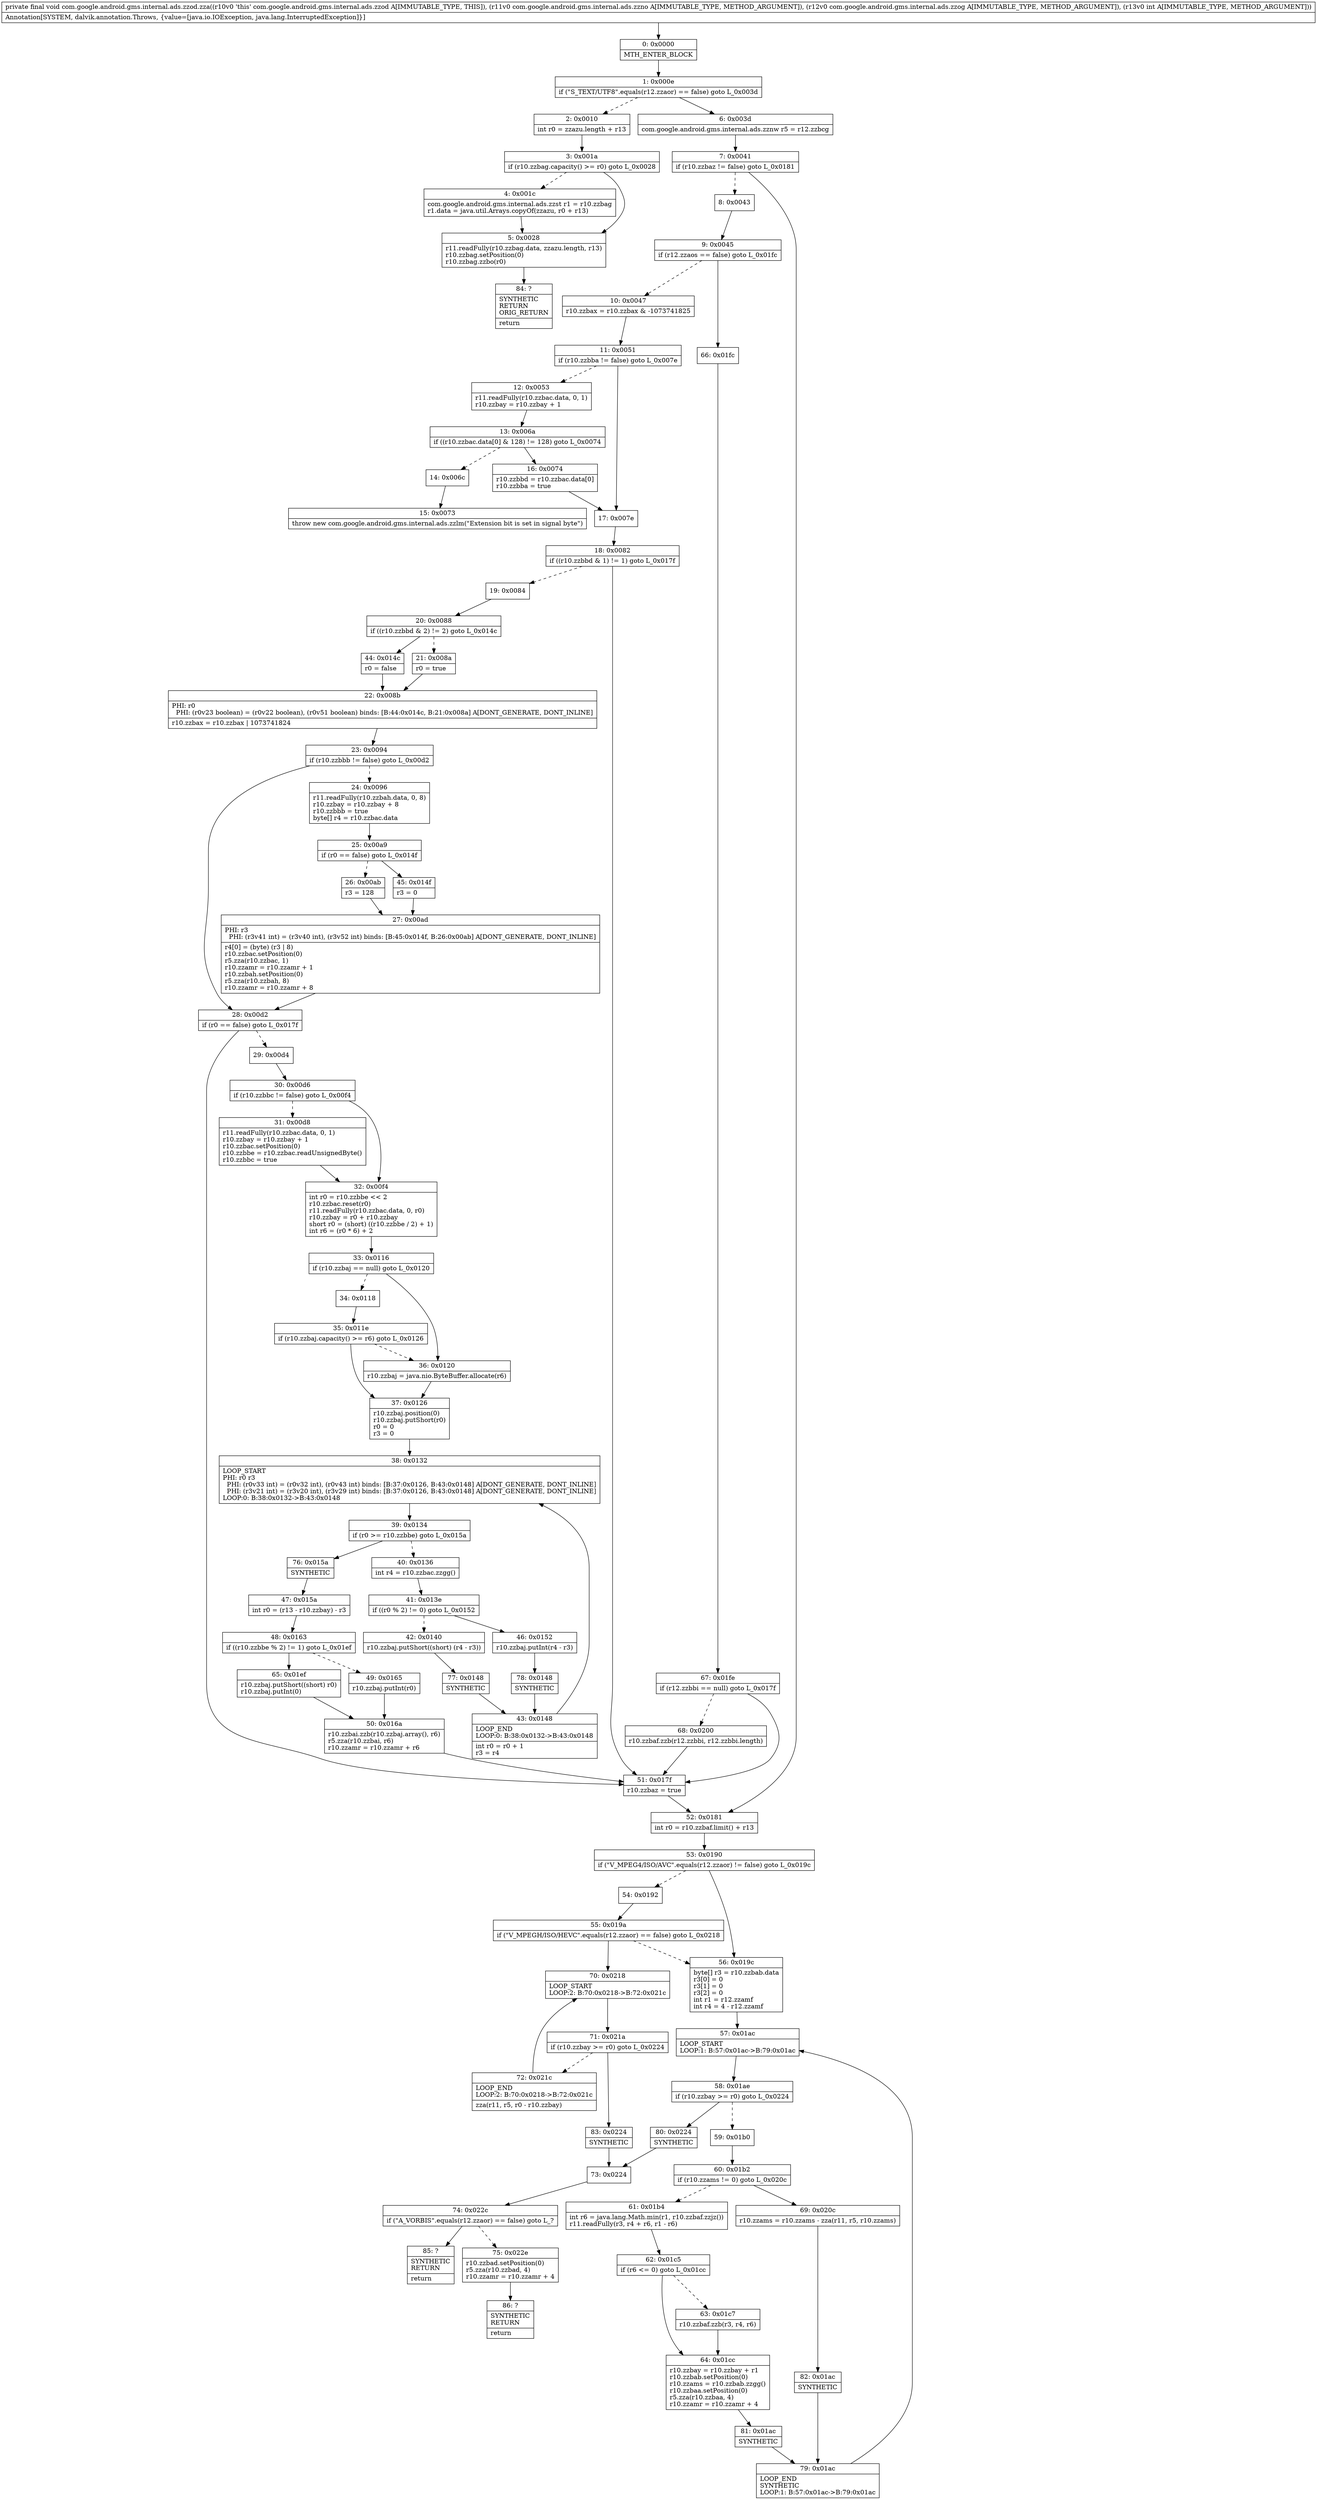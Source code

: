 digraph "CFG forcom.google.android.gms.internal.ads.zzod.zza(Lcom\/google\/android\/gms\/internal\/ads\/zzno;Lcom\/google\/android\/gms\/internal\/ads\/zzog;I)V" {
Node_0 [shape=record,label="{0\:\ 0x0000|MTH_ENTER_BLOCK\l}"];
Node_1 [shape=record,label="{1\:\ 0x000e|if (\"S_TEXT\/UTF8\".equals(r12.zzaor) == false) goto L_0x003d\l}"];
Node_2 [shape=record,label="{2\:\ 0x0010|int r0 = zzazu.length + r13\l}"];
Node_3 [shape=record,label="{3\:\ 0x001a|if (r10.zzbag.capacity() \>= r0) goto L_0x0028\l}"];
Node_4 [shape=record,label="{4\:\ 0x001c|com.google.android.gms.internal.ads.zzst r1 = r10.zzbag\lr1.data = java.util.Arrays.copyOf(zzazu, r0 + r13)\l}"];
Node_5 [shape=record,label="{5\:\ 0x0028|r11.readFully(r10.zzbag.data, zzazu.length, r13)\lr10.zzbag.setPosition(0)\lr10.zzbag.zzbo(r0)\l}"];
Node_6 [shape=record,label="{6\:\ 0x003d|com.google.android.gms.internal.ads.zznw r5 = r12.zzbcg\l}"];
Node_7 [shape=record,label="{7\:\ 0x0041|if (r10.zzbaz != false) goto L_0x0181\l}"];
Node_8 [shape=record,label="{8\:\ 0x0043}"];
Node_9 [shape=record,label="{9\:\ 0x0045|if (r12.zzaos == false) goto L_0x01fc\l}"];
Node_10 [shape=record,label="{10\:\ 0x0047|r10.zzbax = r10.zzbax & \-1073741825\l}"];
Node_11 [shape=record,label="{11\:\ 0x0051|if (r10.zzbba != false) goto L_0x007e\l}"];
Node_12 [shape=record,label="{12\:\ 0x0053|r11.readFully(r10.zzbac.data, 0, 1)\lr10.zzbay = r10.zzbay + 1\l}"];
Node_13 [shape=record,label="{13\:\ 0x006a|if ((r10.zzbac.data[0] & 128) != 128) goto L_0x0074\l}"];
Node_14 [shape=record,label="{14\:\ 0x006c}"];
Node_15 [shape=record,label="{15\:\ 0x0073|throw new com.google.android.gms.internal.ads.zzlm(\"Extension bit is set in signal byte\")\l}"];
Node_16 [shape=record,label="{16\:\ 0x0074|r10.zzbbd = r10.zzbac.data[0]\lr10.zzbba = true\l}"];
Node_17 [shape=record,label="{17\:\ 0x007e}"];
Node_18 [shape=record,label="{18\:\ 0x0082|if ((r10.zzbbd & 1) != 1) goto L_0x017f\l}"];
Node_19 [shape=record,label="{19\:\ 0x0084}"];
Node_20 [shape=record,label="{20\:\ 0x0088|if ((r10.zzbbd & 2) != 2) goto L_0x014c\l}"];
Node_21 [shape=record,label="{21\:\ 0x008a|r0 = true\l}"];
Node_22 [shape=record,label="{22\:\ 0x008b|PHI: r0 \l  PHI: (r0v23 boolean) = (r0v22 boolean), (r0v51 boolean) binds: [B:44:0x014c, B:21:0x008a] A[DONT_GENERATE, DONT_INLINE]\l|r10.zzbax = r10.zzbax \| 1073741824\l}"];
Node_23 [shape=record,label="{23\:\ 0x0094|if (r10.zzbbb != false) goto L_0x00d2\l}"];
Node_24 [shape=record,label="{24\:\ 0x0096|r11.readFully(r10.zzbah.data, 0, 8)\lr10.zzbay = r10.zzbay + 8\lr10.zzbbb = true\lbyte[] r4 = r10.zzbac.data\l}"];
Node_25 [shape=record,label="{25\:\ 0x00a9|if (r0 == false) goto L_0x014f\l}"];
Node_26 [shape=record,label="{26\:\ 0x00ab|r3 = 128\l}"];
Node_27 [shape=record,label="{27\:\ 0x00ad|PHI: r3 \l  PHI: (r3v41 int) = (r3v40 int), (r3v52 int) binds: [B:45:0x014f, B:26:0x00ab] A[DONT_GENERATE, DONT_INLINE]\l|r4[0] = (byte) (r3 \| 8)\lr10.zzbac.setPosition(0)\lr5.zza(r10.zzbac, 1)\lr10.zzamr = r10.zzamr + 1\lr10.zzbah.setPosition(0)\lr5.zza(r10.zzbah, 8)\lr10.zzamr = r10.zzamr + 8\l}"];
Node_28 [shape=record,label="{28\:\ 0x00d2|if (r0 == false) goto L_0x017f\l}"];
Node_29 [shape=record,label="{29\:\ 0x00d4}"];
Node_30 [shape=record,label="{30\:\ 0x00d6|if (r10.zzbbc != false) goto L_0x00f4\l}"];
Node_31 [shape=record,label="{31\:\ 0x00d8|r11.readFully(r10.zzbac.data, 0, 1)\lr10.zzbay = r10.zzbay + 1\lr10.zzbac.setPosition(0)\lr10.zzbbe = r10.zzbac.readUnsignedByte()\lr10.zzbbc = true\l}"];
Node_32 [shape=record,label="{32\:\ 0x00f4|int r0 = r10.zzbbe \<\< 2\lr10.zzbac.reset(r0)\lr11.readFully(r10.zzbac.data, 0, r0)\lr10.zzbay = r0 + r10.zzbay\lshort r0 = (short) ((r10.zzbbe \/ 2) + 1)\lint r6 = (r0 * 6) + 2\l}"];
Node_33 [shape=record,label="{33\:\ 0x0116|if (r10.zzbaj == null) goto L_0x0120\l}"];
Node_34 [shape=record,label="{34\:\ 0x0118}"];
Node_35 [shape=record,label="{35\:\ 0x011e|if (r10.zzbaj.capacity() \>= r6) goto L_0x0126\l}"];
Node_36 [shape=record,label="{36\:\ 0x0120|r10.zzbaj = java.nio.ByteBuffer.allocate(r6)\l}"];
Node_37 [shape=record,label="{37\:\ 0x0126|r10.zzbaj.position(0)\lr10.zzbaj.putShort(r0)\lr0 = 0\lr3 = 0\l}"];
Node_38 [shape=record,label="{38\:\ 0x0132|LOOP_START\lPHI: r0 r3 \l  PHI: (r0v33 int) = (r0v32 int), (r0v43 int) binds: [B:37:0x0126, B:43:0x0148] A[DONT_GENERATE, DONT_INLINE]\l  PHI: (r3v21 int) = (r3v20 int), (r3v29 int) binds: [B:37:0x0126, B:43:0x0148] A[DONT_GENERATE, DONT_INLINE]\lLOOP:0: B:38:0x0132\-\>B:43:0x0148\l}"];
Node_39 [shape=record,label="{39\:\ 0x0134|if (r0 \>= r10.zzbbe) goto L_0x015a\l}"];
Node_40 [shape=record,label="{40\:\ 0x0136|int r4 = r10.zzbac.zzgg()\l}"];
Node_41 [shape=record,label="{41\:\ 0x013e|if ((r0 % 2) != 0) goto L_0x0152\l}"];
Node_42 [shape=record,label="{42\:\ 0x0140|r10.zzbaj.putShort((short) (r4 \- r3))\l}"];
Node_43 [shape=record,label="{43\:\ 0x0148|LOOP_END\lLOOP:0: B:38:0x0132\-\>B:43:0x0148\l|int r0 = r0 + 1\lr3 = r4\l}"];
Node_44 [shape=record,label="{44\:\ 0x014c|r0 = false\l}"];
Node_45 [shape=record,label="{45\:\ 0x014f|r3 = 0\l}"];
Node_46 [shape=record,label="{46\:\ 0x0152|r10.zzbaj.putInt(r4 \- r3)\l}"];
Node_47 [shape=record,label="{47\:\ 0x015a|int r0 = (r13 \- r10.zzbay) \- r3\l}"];
Node_48 [shape=record,label="{48\:\ 0x0163|if ((r10.zzbbe % 2) != 1) goto L_0x01ef\l}"];
Node_49 [shape=record,label="{49\:\ 0x0165|r10.zzbaj.putInt(r0)\l}"];
Node_50 [shape=record,label="{50\:\ 0x016a|r10.zzbai.zzb(r10.zzbaj.array(), r6)\lr5.zza(r10.zzbai, r6)\lr10.zzamr = r10.zzamr + r6\l}"];
Node_51 [shape=record,label="{51\:\ 0x017f|r10.zzbaz = true\l}"];
Node_52 [shape=record,label="{52\:\ 0x0181|int r0 = r10.zzbaf.limit() + r13\l}"];
Node_53 [shape=record,label="{53\:\ 0x0190|if (\"V_MPEG4\/ISO\/AVC\".equals(r12.zzaor) != false) goto L_0x019c\l}"];
Node_54 [shape=record,label="{54\:\ 0x0192}"];
Node_55 [shape=record,label="{55\:\ 0x019a|if (\"V_MPEGH\/ISO\/HEVC\".equals(r12.zzaor) == false) goto L_0x0218\l}"];
Node_56 [shape=record,label="{56\:\ 0x019c|byte[] r3 = r10.zzbab.data\lr3[0] = 0\lr3[1] = 0\lr3[2] = 0\lint r1 = r12.zzamf\lint r4 = 4 \- r12.zzamf\l}"];
Node_57 [shape=record,label="{57\:\ 0x01ac|LOOP_START\lLOOP:1: B:57:0x01ac\-\>B:79:0x01ac\l}"];
Node_58 [shape=record,label="{58\:\ 0x01ae|if (r10.zzbay \>= r0) goto L_0x0224\l}"];
Node_59 [shape=record,label="{59\:\ 0x01b0}"];
Node_60 [shape=record,label="{60\:\ 0x01b2|if (r10.zzams != 0) goto L_0x020c\l}"];
Node_61 [shape=record,label="{61\:\ 0x01b4|int r6 = java.lang.Math.min(r1, r10.zzbaf.zzjz())\lr11.readFully(r3, r4 + r6, r1 \- r6)\l}"];
Node_62 [shape=record,label="{62\:\ 0x01c5|if (r6 \<= 0) goto L_0x01cc\l}"];
Node_63 [shape=record,label="{63\:\ 0x01c7|r10.zzbaf.zzb(r3, r4, r6)\l}"];
Node_64 [shape=record,label="{64\:\ 0x01cc|r10.zzbay = r10.zzbay + r1\lr10.zzbab.setPosition(0)\lr10.zzams = r10.zzbab.zzgg()\lr10.zzbaa.setPosition(0)\lr5.zza(r10.zzbaa, 4)\lr10.zzamr = r10.zzamr + 4\l}"];
Node_65 [shape=record,label="{65\:\ 0x01ef|r10.zzbaj.putShort((short) r0)\lr10.zzbaj.putInt(0)\l}"];
Node_66 [shape=record,label="{66\:\ 0x01fc}"];
Node_67 [shape=record,label="{67\:\ 0x01fe|if (r12.zzbbi == null) goto L_0x017f\l}"];
Node_68 [shape=record,label="{68\:\ 0x0200|r10.zzbaf.zzb(r12.zzbbi, r12.zzbbi.length)\l}"];
Node_69 [shape=record,label="{69\:\ 0x020c|r10.zzams = r10.zzams \- zza(r11, r5, r10.zzams)\l}"];
Node_70 [shape=record,label="{70\:\ 0x0218|LOOP_START\lLOOP:2: B:70:0x0218\-\>B:72:0x021c\l}"];
Node_71 [shape=record,label="{71\:\ 0x021a|if (r10.zzbay \>= r0) goto L_0x0224\l}"];
Node_72 [shape=record,label="{72\:\ 0x021c|LOOP_END\lLOOP:2: B:70:0x0218\-\>B:72:0x021c\l|zza(r11, r5, r0 \- r10.zzbay)\l}"];
Node_73 [shape=record,label="{73\:\ 0x0224}"];
Node_74 [shape=record,label="{74\:\ 0x022c|if (\"A_VORBIS\".equals(r12.zzaor) == false) goto L_?\l}"];
Node_75 [shape=record,label="{75\:\ 0x022e|r10.zzbad.setPosition(0)\lr5.zza(r10.zzbad, 4)\lr10.zzamr = r10.zzamr + 4\l}"];
Node_76 [shape=record,label="{76\:\ 0x015a|SYNTHETIC\l}"];
Node_77 [shape=record,label="{77\:\ 0x0148|SYNTHETIC\l}"];
Node_78 [shape=record,label="{78\:\ 0x0148|SYNTHETIC\l}"];
Node_79 [shape=record,label="{79\:\ 0x01ac|LOOP_END\lSYNTHETIC\lLOOP:1: B:57:0x01ac\-\>B:79:0x01ac\l}"];
Node_80 [shape=record,label="{80\:\ 0x0224|SYNTHETIC\l}"];
Node_81 [shape=record,label="{81\:\ 0x01ac|SYNTHETIC\l}"];
Node_82 [shape=record,label="{82\:\ 0x01ac|SYNTHETIC\l}"];
Node_83 [shape=record,label="{83\:\ 0x0224|SYNTHETIC\l}"];
Node_84 [shape=record,label="{84\:\ ?|SYNTHETIC\lRETURN\lORIG_RETURN\l|return\l}"];
Node_85 [shape=record,label="{85\:\ ?|SYNTHETIC\lRETURN\l|return\l}"];
Node_86 [shape=record,label="{86\:\ ?|SYNTHETIC\lRETURN\l|return\l}"];
MethodNode[shape=record,label="{private final void com.google.android.gms.internal.ads.zzod.zza((r10v0 'this' com.google.android.gms.internal.ads.zzod A[IMMUTABLE_TYPE, THIS]), (r11v0 com.google.android.gms.internal.ads.zzno A[IMMUTABLE_TYPE, METHOD_ARGUMENT]), (r12v0 com.google.android.gms.internal.ads.zzog A[IMMUTABLE_TYPE, METHOD_ARGUMENT]), (r13v0 int A[IMMUTABLE_TYPE, METHOD_ARGUMENT]))  | Annotation[SYSTEM, dalvik.annotation.Throws, \{value=[java.io.IOException, java.lang.InterruptedException]\}]\l}"];
MethodNode -> Node_0;
Node_0 -> Node_1;
Node_1 -> Node_2[style=dashed];
Node_1 -> Node_6;
Node_2 -> Node_3;
Node_3 -> Node_4[style=dashed];
Node_3 -> Node_5;
Node_4 -> Node_5;
Node_5 -> Node_84;
Node_6 -> Node_7;
Node_7 -> Node_8[style=dashed];
Node_7 -> Node_52;
Node_8 -> Node_9;
Node_9 -> Node_10[style=dashed];
Node_9 -> Node_66;
Node_10 -> Node_11;
Node_11 -> Node_12[style=dashed];
Node_11 -> Node_17;
Node_12 -> Node_13;
Node_13 -> Node_14[style=dashed];
Node_13 -> Node_16;
Node_14 -> Node_15;
Node_16 -> Node_17;
Node_17 -> Node_18;
Node_18 -> Node_19[style=dashed];
Node_18 -> Node_51;
Node_19 -> Node_20;
Node_20 -> Node_21[style=dashed];
Node_20 -> Node_44;
Node_21 -> Node_22;
Node_22 -> Node_23;
Node_23 -> Node_24[style=dashed];
Node_23 -> Node_28;
Node_24 -> Node_25;
Node_25 -> Node_26[style=dashed];
Node_25 -> Node_45;
Node_26 -> Node_27;
Node_27 -> Node_28;
Node_28 -> Node_29[style=dashed];
Node_28 -> Node_51;
Node_29 -> Node_30;
Node_30 -> Node_31[style=dashed];
Node_30 -> Node_32;
Node_31 -> Node_32;
Node_32 -> Node_33;
Node_33 -> Node_34[style=dashed];
Node_33 -> Node_36;
Node_34 -> Node_35;
Node_35 -> Node_36[style=dashed];
Node_35 -> Node_37;
Node_36 -> Node_37;
Node_37 -> Node_38;
Node_38 -> Node_39;
Node_39 -> Node_40[style=dashed];
Node_39 -> Node_76;
Node_40 -> Node_41;
Node_41 -> Node_42[style=dashed];
Node_41 -> Node_46;
Node_42 -> Node_77;
Node_43 -> Node_38;
Node_44 -> Node_22;
Node_45 -> Node_27;
Node_46 -> Node_78;
Node_47 -> Node_48;
Node_48 -> Node_49[style=dashed];
Node_48 -> Node_65;
Node_49 -> Node_50;
Node_50 -> Node_51;
Node_51 -> Node_52;
Node_52 -> Node_53;
Node_53 -> Node_54[style=dashed];
Node_53 -> Node_56;
Node_54 -> Node_55;
Node_55 -> Node_56[style=dashed];
Node_55 -> Node_70;
Node_56 -> Node_57;
Node_57 -> Node_58;
Node_58 -> Node_59[style=dashed];
Node_58 -> Node_80;
Node_59 -> Node_60;
Node_60 -> Node_61[style=dashed];
Node_60 -> Node_69;
Node_61 -> Node_62;
Node_62 -> Node_63[style=dashed];
Node_62 -> Node_64;
Node_63 -> Node_64;
Node_64 -> Node_81;
Node_65 -> Node_50;
Node_66 -> Node_67;
Node_67 -> Node_51;
Node_67 -> Node_68[style=dashed];
Node_68 -> Node_51;
Node_69 -> Node_82;
Node_70 -> Node_71;
Node_71 -> Node_72[style=dashed];
Node_71 -> Node_83;
Node_72 -> Node_70;
Node_73 -> Node_74;
Node_74 -> Node_75[style=dashed];
Node_74 -> Node_85;
Node_75 -> Node_86;
Node_76 -> Node_47;
Node_77 -> Node_43;
Node_78 -> Node_43;
Node_79 -> Node_57;
Node_80 -> Node_73;
Node_81 -> Node_79;
Node_82 -> Node_79;
Node_83 -> Node_73;
}

